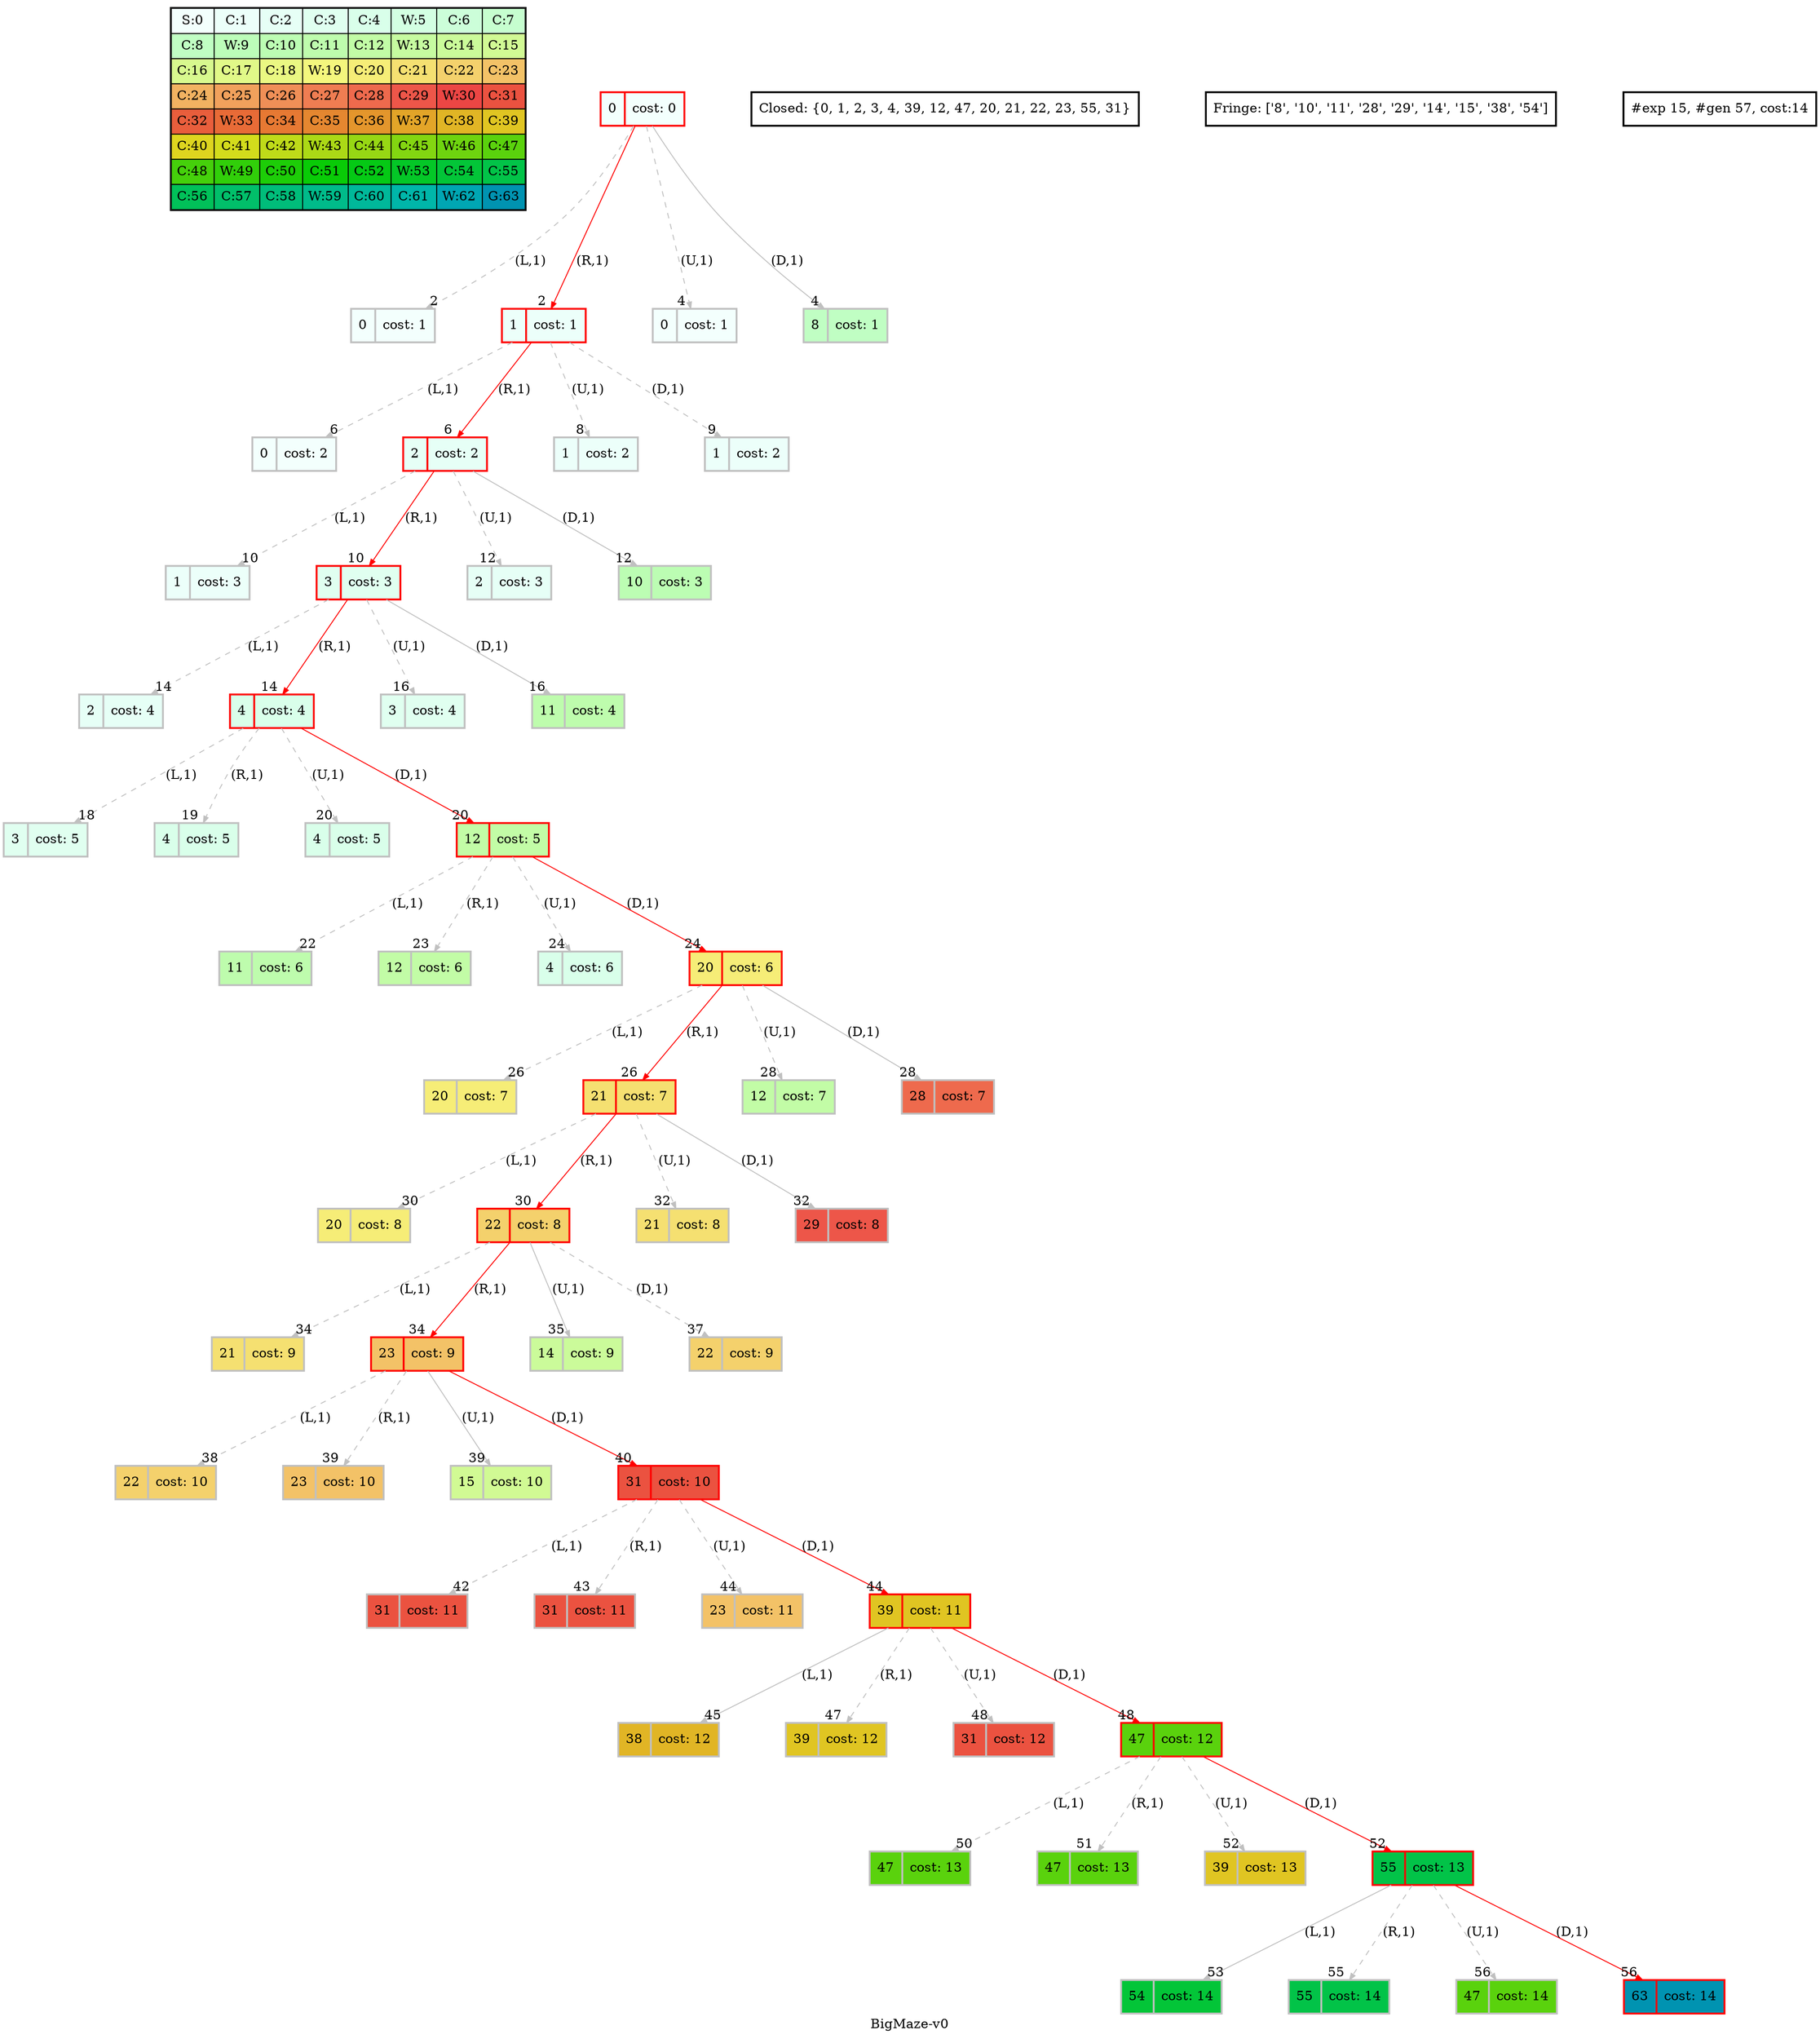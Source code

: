 digraph BigMaze { label="BigMaze-v0" nodesep=1 ranksep="1.2" node [shape=record penwidth=2] edge [arrowsize=0.7] 
subgraph MAP {label=Map;map [shape=plaintext label=<<table border="1" cellpadding="5" cellspacing="0" cellborder="1"><tr><td bgcolor="0.46862745 0.04925994 0.99969645 1.        ">S:0</td><td bgcolor="0.45294118 0.07385253 0.99931706 1.        ">C:1</td><td bgcolor="0.4372549  0.09840028 0.99878599 1.        ">C:2</td><td bgcolor="0.42156863 0.12288829 0.99810333 1.        ">C:3</td><td bgcolor="0.40588235 0.1473017  0.99726917 1.        ">C:4</td><td bgcolor="0.39019608 0.17162568 0.99628365 1.        ">W:5</td><td bgcolor="0.3745098  0.19584547 0.99514692 1.        ">C:6</td><td bgcolor="0.35882353 0.21994636 0.99385914 1.        ">C:7</td></tr><tr><td bgcolor="0.34313725 0.24391372 0.99242051 1.        ">C:8</td><td bgcolor="0.32745098 0.267733   0.99083125 1.        ">W:9</td><td bgcolor="0.31176471 0.29138975 0.98909161 1.        ">C:10</td><td bgcolor="0.29607843 0.31486959 0.98720184 1.        ">C:11</td><td bgcolor="0.28039216 0.33815827 0.98516223 1.        ">C:12</td><td bgcolor="0.26470588 0.36124167 0.9829731  1.        ">W:13</td><td bgcolor="0.24901961 0.38410575 0.98063477 1.        ">C:14</td><td bgcolor="0.23333333 0.40673664 0.9781476  1.        ">C:15</td></tr><tr><td bgcolor="0.21764706 0.42912061 0.97551197 1.        ">C:16</td><td bgcolor="0.20196078 0.45124406 0.97272827 1.        ">C:17</td><td bgcolor="0.18627451 0.47309356 0.96979694 1.        ">C:18</td><td bgcolor="0.17058824 0.49465584 0.9667184  1.        ">W:19</td><td bgcolor="0.15490196 0.51591783 0.96349314 1.        ">C:20</td><td bgcolor="0.13921569 0.5368666  0.96012165 1.        ">C:21</td><td bgcolor="0.12352941 0.55748944 0.95660442 1.        ">C:22</td><td bgcolor="0.10784314 0.57777383 0.952942   1.        ">C:23</td></tr><tr><td bgcolor="0.09215686 0.59770746 0.94913494 1.        ">C:24</td><td bgcolor="0.07647059 0.61727822 0.94518383 1.        ">C:25</td><td bgcolor="0.06078431 0.63647424 0.94108925 1.        ">C:26</td><td bgcolor="0.04509804 0.65528385 0.93685184 1.        ">C:27</td><td bgcolor="0.02941176 0.67369564 0.93247223 1.        ">C:28</td><td bgcolor="0.01372549 0.69169844 0.92795109 1.        ">C:29</td><td bgcolor="0.00196078 0.70928131 0.92328911 1.        ">W:30</td><td bgcolor="0.01764706 0.72643357 0.91848699 1.        ">C:31</td></tr><tr><td bgcolor="0.03333333 0.74314483 0.91354546 1.        ">C:32</td><td bgcolor="0.04901961 0.75940492 0.90846527 1.        ">W:33</td><td bgcolor="0.06470588 0.77520398 0.9032472  1.        ">C:34</td><td bgcolor="0.08039216 0.79053241 0.89789203 1.        ">C:35</td><td bgcolor="0.09607843 0.80538092 0.89240058 1.        ">C:36</td><td bgcolor="0.11176471 0.81974048 0.88677369 1.        ">W:37</td><td bgcolor="0.12745098 0.83360239 0.88101219 1.        ">C:38</td><td bgcolor="0.14313725 0.84695821 0.87511698 1.        ">C:39</td></tr><tr><td bgcolor="0.15882353 0.85979985 0.86908895 1.        ">C:40</td><td bgcolor="0.1745098  0.87211951 0.862929   1.        ">C:41</td><td bgcolor="0.19019608 0.88390971 0.85663808 1.        ">C:42</td><td bgcolor="0.20588235 0.89516329 0.85021714 1.        ">W:43</td><td bgcolor="0.22156863 0.90587342 0.84366715 1.        ">C:44</td><td bgcolor="0.2372549  0.9160336  0.83698911 1.        ">C:45</td><td bgcolor="0.25294118 0.92563766 0.83018403 1.        ">W:46</td><td bgcolor="0.26862745 0.93467977 0.82325295 1.        ">C:47</td></tr><tr><td bgcolor="0.28431373 0.94315443 0.81619691 1.        ">C:48</td><td bgcolor="0.3        0.95105652 0.80901699 1.        ">W:49</td><td bgcolor="0.31568627 0.95838122 0.80171428 1.        ">C:50</td><td bgcolor="0.33137255 0.96512409 0.79428989 1.        ">C:51</td><td bgcolor="0.34705882 0.97128103 0.78674494 1.        ">C:52</td><td bgcolor="0.3627451  0.97684832 0.77908057 1.        ">W:53</td><td bgcolor="0.37843137 0.98182256 0.77129796 1.        ">C:54</td><td bgcolor="0.39411765 0.98620075 0.76339828 1.        ">C:55</td></tr><tr><td bgcolor="0.40980392 0.98998021 0.75538273 1.        ">C:56</td><td bgcolor="0.4254902  0.99315867 0.74725253 1.        ">C:57</td><td bgcolor="0.44117647 0.99573418 0.73900892 1.        ">C:58</td><td bgcolor="0.45686275 0.99770518 0.73065313 1.        ">W:59</td><td bgcolor="0.47254902 0.99907048 0.72218645 1.        ">C:60</td><td bgcolor="0.48823529 0.99982925 0.71361015 1.        ">C:61</td><td bgcolor="0.51176471 0.99982925 0.70054304 1.        ">W:62</td><td bgcolor="0.52745098 0.99907048 0.69169844 1.        ">G:63</td></tr></table>>]} 
"0_0" [label="<f0>0 |<f1> cost: 0" style=filled color=grey fillcolor="0.46862745 0.04925994 0.99969645 1.        "];  
"0_0.0-0" [label="<f0>0 |<f1> cost: 1" style=filled color=grey fillcolor="0.46862745 0.04925994 0.99969645 1.        "];   "0_0" -> "0_0.0-0" [label="(L,1)" headlabel=" 2 " style="dashed" color=grey ]; "0_c" [label="Closed: {0}" shape=box]; "0_fr" [label="Fringe: []" shape=box];
"0_0" [label="<f0>0 |<f1> cost: 0" style=filled color=black color=red fillcolor="0.46862745 0.04925994 0.99969645 1.        "];  "0_0.1-1" [label="<f0>1 |<f1> cost: 1" style=filled color=grey color=red fillcolor="0.45294118 0.07385253 0.99931706 1.        "];   "0_0" -> "0_0.1-1" [label="(R,1)" headlabel=" 2 " style="" color=grey color=red ]; "0_c" [label="Closed: {0}" shape=box]; "0_fr" [label="Fringe: []" shape=box];
"0_0.0-2" [label="<f0>0 |<f1> cost: 1" style=filled color=grey fillcolor="0.46862745 0.04925994 0.99969645 1.        "];   "0_0" -> "0_0.0-2" [label="(U,1)" headlabel=" 4 " style="dashed" color=grey ]; "0_c" [label="Closed: {0}" shape=box]; "0_fr" [label="Fringe: ['1']" shape=box];
"0_0.8-3" [label="<f0>8 |<f1> cost: 1" style=filled color=grey fillcolor="0.34313725 0.24391372 0.99242051 1.        "];   "0_0" -> "0_0.8-3" [label="(D,1)" headlabel=" 4 " style="" color=grey ]; "0_c" [label="Closed: {0}" shape=box]; "0_fr" [label="Fringe: ['1']" shape=box];
"0_0.1.0-0" [label="<f0>0 |<f1> cost: 2" style=filled color=grey fillcolor="0.46862745 0.04925994 0.99969645 1.        "];   "0_0.1-1" -> "0_0.1.0-0" [label="(L,1)" headlabel=" 6 " style="dashed" color=grey ]; "0_c" [label="Closed: {0, 1}" shape=box]; "0_fr" [label="Fringe: ['8']" shape=box];
"0_0.1-1" [label="<f0>1 |<f1> cost: 1" style=filled color=black color=red fillcolor="0.45294118 0.07385253 0.99931706 1.        "];  "0_0.1.2-1" [label="<f0>2 |<f1> cost: 2" style=filled color=grey color=red fillcolor="0.4372549  0.09840028 0.99878599 1.        "];   "0_0.1-1" -> "0_0.1.2-1" [label="(R,1)" headlabel=" 6 " style="" color=grey color=red ]; "0_c" [label="Closed: {0, 1}" shape=box]; "0_fr" [label="Fringe: ['8']" shape=box];
"0_0.1.1-2" [label="<f0>1 |<f1> cost: 2" style=filled color=grey fillcolor="0.45294118 0.07385253 0.99931706 1.        "];   "0_0.1-1" -> "0_0.1.1-2" [label="(U,1)" headlabel=" 8 " style="dashed" color=grey ]; "0_c" [label="Closed: {0, 1}" shape=box]; "0_fr" [label="Fringe: ['8', '2']" shape=box];
"0_0.1.1-3" [label="<f0>1 |<f1> cost: 2" style=filled color=grey fillcolor="0.45294118 0.07385253 0.99931706 1.        "];   "0_0.1-1" -> "0_0.1.1-3" [label="(D,1)" headlabel=" 9 " style="dashed" color=grey ]; "0_c" [label="Closed: {0, 1}" shape=box]; "0_fr" [label="Fringe: ['8', '2']" shape=box];
"0_0.1.2.1-0" [label="<f0>1 |<f1> cost: 3" style=filled color=grey fillcolor="0.45294118 0.07385253 0.99931706 1.        "];   "0_0.1.2-1" -> "0_0.1.2.1-0" [label="(L,1)" headlabel=" 10 " style="dashed" color=grey ]; "0_c" [label="Closed: {0, 1, 2}" shape=box]; "0_fr" [label="Fringe: ['8']" shape=box];
"0_0.1.2-1" [label="<f0>2 |<f1> cost: 2" style=filled color=black color=red fillcolor="0.4372549  0.09840028 0.99878599 1.        "];  "0_0.1.2.3-1" [label="<f0>3 |<f1> cost: 3" style=filled color=grey color=red fillcolor="0.42156863 0.12288829 0.99810333 1.        "];   "0_0.1.2-1" -> "0_0.1.2.3-1" [label="(R,1)" headlabel=" 10 " style="" color=grey color=red ]; "0_c" [label="Closed: {0, 1, 2}" shape=box]; "0_fr" [label="Fringe: ['8']" shape=box];
"0_0.1.2.2-2" [label="<f0>2 |<f1> cost: 3" style=filled color=grey fillcolor="0.4372549  0.09840028 0.99878599 1.        "];   "0_0.1.2-1" -> "0_0.1.2.2-2" [label="(U,1)" headlabel=" 12 " style="dashed" color=grey ]; "0_c" [label="Closed: {0, 1, 2}" shape=box]; "0_fr" [label="Fringe: ['8', '3']" shape=box];
"0_0.1.2.10-3" [label="<f0>10 |<f1> cost: 3" style=filled color=grey fillcolor="0.31176471 0.29138975 0.98909161 1.        "];   "0_0.1.2-1" -> "0_0.1.2.10-3" [label="(D,1)" headlabel=" 12 " style="" color=grey ]; "0_c" [label="Closed: {0, 1, 2}" shape=box]; "0_fr" [label="Fringe: ['8', '3']" shape=box];
"0_0.1.2.3.2-0" [label="<f0>2 |<f1> cost: 4" style=filled color=grey fillcolor="0.4372549  0.09840028 0.99878599 1.        "];   "0_0.1.2.3-1" -> "0_0.1.2.3.2-0" [label="(L,1)" headlabel=" 14 " style="dashed" color=grey ]; "0_c" [label="Closed: {0, 1, 2, 3}" shape=box]; "0_fr" [label="Fringe: ['8', '10']" shape=box];
"0_0.1.2.3-1" [label="<f0>3 |<f1> cost: 3" style=filled color=black color=red fillcolor="0.42156863 0.12288829 0.99810333 1.        "];  "0_0.1.2.3.4-1" [label="<f0>4 |<f1> cost: 4" style=filled color=grey color=red fillcolor="0.40588235 0.1473017  0.99726917 1.        "];   "0_0.1.2.3-1" -> "0_0.1.2.3.4-1" [label="(R,1)" headlabel=" 14 " style="" color=grey color=red ]; "0_c" [label="Closed: {0, 1, 2, 3}" shape=box]; "0_fr" [label="Fringe: ['8', '10']" shape=box];
"0_0.1.2.3.3-2" [label="<f0>3 |<f1> cost: 4" style=filled color=grey fillcolor="0.42156863 0.12288829 0.99810333 1.        "];   "0_0.1.2.3-1" -> "0_0.1.2.3.3-2" [label="(U,1)" headlabel=" 16 " style="dashed" color=grey ]; "0_c" [label="Closed: {0, 1, 2, 3}" shape=box]; "0_fr" [label="Fringe: ['8', '10', '4']" shape=box];
"0_0.1.2.3.11-3" [label="<f0>11 |<f1> cost: 4" style=filled color=grey fillcolor="0.29607843 0.31486959 0.98720184 1.        "];   "0_0.1.2.3-1" -> "0_0.1.2.3.11-3" [label="(D,1)" headlabel=" 16 " style="" color=grey ]; "0_c" [label="Closed: {0, 1, 2, 3}" shape=box]; "0_fr" [label="Fringe: ['8', '10', '4']" shape=box];
"0_0.1.2.3.4.3-0" [label="<f0>3 |<f1> cost: 5" style=filled color=grey fillcolor="0.42156863 0.12288829 0.99810333 1.        "];   "0_0.1.2.3.4-1" -> "0_0.1.2.3.4.3-0" [label="(L,1)" headlabel=" 18 " style="dashed" color=grey ]; "0_c" [label="Closed: {0, 1, 2, 3, 4}" shape=box]; "0_fr" [label="Fringe: ['8', '10', '11']" shape=box];
"0_0.1.2.3.4.4-1" [label="<f0>4 |<f1> cost: 5" style=filled color=grey fillcolor="0.40588235 0.1473017  0.99726917 1.        "];   "0_0.1.2.3.4-1" -> "0_0.1.2.3.4.4-1" [label="(R,1)" headlabel=" 19 " style="dashed" color=grey ]; "0_c" [label="Closed: {0, 1, 2, 3, 4}" shape=box]; "0_fr" [label="Fringe: ['8', '10', '11']" shape=box];
"0_0.1.2.3.4.4-2" [label="<f0>4 |<f1> cost: 5" style=filled color=grey fillcolor="0.40588235 0.1473017  0.99726917 1.        "];   "0_0.1.2.3.4-1" -> "0_0.1.2.3.4.4-2" [label="(U,1)" headlabel=" 20 " style="dashed" color=grey ]; "0_c" [label="Closed: {0, 1, 2, 3, 4}" shape=box]; "0_fr" [label="Fringe: ['8', '10', '11']" shape=box];
"0_0.1.2.3.4-1" [label="<f0>4 |<f1> cost: 4" style=filled color=black color=red fillcolor="0.40588235 0.1473017  0.99726917 1.        "];  "0_0.1.2.3.4.12-3" [label="<f0>12 |<f1> cost: 5" style=filled color=grey color=red fillcolor="0.28039216 0.33815827 0.98516223 1.        "];   "0_0.1.2.3.4-1" -> "0_0.1.2.3.4.12-3" [label="(D,1)" headlabel=" 20 " style="" color=grey color=red ]; "0_c" [label="Closed: {0, 1, 2, 3, 4}" shape=box]; "0_fr" [label="Fringe: ['8', '10', '11']" shape=box];
"0_0.1.2.3.4.12.11-0" [label="<f0>11 |<f1> cost: 6" style=filled color=grey fillcolor="0.29607843 0.31486959 0.98720184 1.        "];   "0_0.1.2.3.4.12-3" -> "0_0.1.2.3.4.12.11-0" [label="(L,1)" headlabel=" 22 " style="dashed" color=grey ]; "0_c" [label="Closed: {0, 1, 2, 3, 4, 12}" shape=box]; "0_fr" [label="Fringe: ['8', '10', '11']" shape=box];
"0_0.1.2.3.4.12.12-1" [label="<f0>12 |<f1> cost: 6" style=filled color=grey fillcolor="0.28039216 0.33815827 0.98516223 1.        "];   "0_0.1.2.3.4.12-3" -> "0_0.1.2.3.4.12.12-1" [label="(R,1)" headlabel=" 23 " style="dashed" color=grey ]; "0_c" [label="Closed: {0, 1, 2, 3, 4, 12}" shape=box]; "0_fr" [label="Fringe: ['8', '10', '11']" shape=box];
"0_0.1.2.3.4.12.4-2" [label="<f0>4 |<f1> cost: 6" style=filled color=grey fillcolor="0.40588235 0.1473017  0.99726917 1.        "];   "0_0.1.2.3.4.12-3" -> "0_0.1.2.3.4.12.4-2" [label="(U,1)" headlabel=" 24 " style="dashed" color=grey ]; "0_c" [label="Closed: {0, 1, 2, 3, 4, 12}" shape=box]; "0_fr" [label="Fringe: ['8', '10', '11']" shape=box];
"0_0.1.2.3.4.12-3" [label="<f0>12 |<f1> cost: 5" style=filled color=black color=red fillcolor="0.28039216 0.33815827 0.98516223 1.        "];  "0_0.1.2.3.4.12.20-3" [label="<f0>20 |<f1> cost: 6" style=filled color=grey color=red fillcolor="0.15490196 0.51591783 0.96349314 1.        "];   "0_0.1.2.3.4.12-3" -> "0_0.1.2.3.4.12.20-3" [label="(D,1)" headlabel=" 24 " style="" color=grey color=red ]; "0_c" [label="Closed: {0, 1, 2, 3, 4, 12}" shape=box]; "0_fr" [label="Fringe: ['8', '10', '11']" shape=box];
"0_0.1.2.3.4.12.20.20-0" [label="<f0>20 |<f1> cost: 7" style=filled color=grey fillcolor="0.15490196 0.51591783 0.96349314 1.        "];   "0_0.1.2.3.4.12.20-3" -> "0_0.1.2.3.4.12.20.20-0" [label="(L,1)" headlabel=" 26 " style="dashed" color=grey ]; "0_c" [label="Closed: {0, 1, 2, 3, 4, 12, 20}" shape=box]; "0_fr" [label="Fringe: ['8', '10', '11']" shape=box];
"0_0.1.2.3.4.12.20-3" [label="<f0>20 |<f1> cost: 6" style=filled color=black color=red fillcolor="0.15490196 0.51591783 0.96349314 1.        "];  "0_0.1.2.3.4.12.20.21-1" [label="<f0>21 |<f1> cost: 7" style=filled color=grey color=red fillcolor="0.13921569 0.5368666  0.96012165 1.        "];   "0_0.1.2.3.4.12.20-3" -> "0_0.1.2.3.4.12.20.21-1" [label="(R,1)" headlabel=" 26 " style="" color=grey color=red ]; "0_c" [label="Closed: {0, 1, 2, 3, 4, 12, 20}" shape=box]; "0_fr" [label="Fringe: ['8', '10', '11']" shape=box];
"0_0.1.2.3.4.12.20.12-2" [label="<f0>12 |<f1> cost: 7" style=filled color=grey fillcolor="0.28039216 0.33815827 0.98516223 1.        "];   "0_0.1.2.3.4.12.20-3" -> "0_0.1.2.3.4.12.20.12-2" [label="(U,1)" headlabel=" 28 " style="dashed" color=grey ]; "0_c" [label="Closed: {0, 1, 2, 3, 4, 12, 20}" shape=box]; "0_fr" [label="Fringe: ['8', '10', '11', '21']" shape=box];
"0_0.1.2.3.4.12.20.28-3" [label="<f0>28 |<f1> cost: 7" style=filled color=grey fillcolor="0.02941176 0.67369564 0.93247223 1.        "];   "0_0.1.2.3.4.12.20-3" -> "0_0.1.2.3.4.12.20.28-3" [label="(D,1)" headlabel=" 28 " style="" color=grey ]; "0_c" [label="Closed: {0, 1, 2, 3, 4, 12, 20}" shape=box]; "0_fr" [label="Fringe: ['8', '10', '11', '21']" shape=box];
"0_0.1.2.3.4.12.20.21.20-0" [label="<f0>20 |<f1> cost: 8" style=filled color=grey fillcolor="0.15490196 0.51591783 0.96349314 1.        "];   "0_0.1.2.3.4.12.20.21-1" -> "0_0.1.2.3.4.12.20.21.20-0" [label="(L,1)" headlabel=" 30 " style="dashed" color=grey ]; "0_c" [label="Closed: {0, 1, 2, 3, 4, 12, 20, 21}" shape=box]; "0_fr" [label="Fringe: ['8', '10', '11', '28']" shape=box];
"0_0.1.2.3.4.12.20.21-1" [label="<f0>21 |<f1> cost: 7" style=filled color=black color=red fillcolor="0.13921569 0.5368666  0.96012165 1.        "];  "0_0.1.2.3.4.12.20.21.22-1" [label="<f0>22 |<f1> cost: 8" style=filled color=grey color=red fillcolor="0.12352941 0.55748944 0.95660442 1.        "];   "0_0.1.2.3.4.12.20.21-1" -> "0_0.1.2.3.4.12.20.21.22-1" [label="(R,1)" headlabel=" 30 " style="" color=grey color=red ]; "0_c" [label="Closed: {0, 1, 2, 3, 4, 12, 20, 21}" shape=box]; "0_fr" [label="Fringe: ['8', '10', '11', '28']" shape=box];
"0_0.1.2.3.4.12.20.21.21-2" [label="<f0>21 |<f1> cost: 8" style=filled color=grey fillcolor="0.13921569 0.5368666  0.96012165 1.        "];   "0_0.1.2.3.4.12.20.21-1" -> "0_0.1.2.3.4.12.20.21.21-2" [label="(U,1)" headlabel=" 32 " style="dashed" color=grey ]; "0_c" [label="Closed: {0, 1, 2, 3, 4, 12, 20, 21}" shape=box]; "0_fr" [label="Fringe: ['8', '10', '11', '28', '22']" shape=box];
"0_0.1.2.3.4.12.20.21.29-3" [label="<f0>29 |<f1> cost: 8" style=filled color=grey fillcolor="0.01372549 0.69169844 0.92795109 1.        "];   "0_0.1.2.3.4.12.20.21-1" -> "0_0.1.2.3.4.12.20.21.29-3" [label="(D,1)" headlabel=" 32 " style="" color=grey ]; "0_c" [label="Closed: {0, 1, 2, 3, 4, 12, 20, 21}" shape=box]; "0_fr" [label="Fringe: ['8', '10', '11', '28', '22']" shape=box];
"0_0.1.2.3.4.12.20.21.22.21-0" [label="<f0>21 |<f1> cost: 9" style=filled color=grey fillcolor="0.13921569 0.5368666  0.96012165 1.        "];   "0_0.1.2.3.4.12.20.21.22-1" -> "0_0.1.2.3.4.12.20.21.22.21-0" [label="(L,1)" headlabel=" 34 " style="dashed" color=grey ]; "0_c" [label="Closed: {0, 1, 2, 3, 4, 12, 20, 21, 22}" shape=box]; "0_fr" [label="Fringe: ['8', '10', '11', '28', '29']" shape=box];
"0_0.1.2.3.4.12.20.21.22-1" [label="<f0>22 |<f1> cost: 8" style=filled color=black color=red fillcolor="0.12352941 0.55748944 0.95660442 1.        "];  "0_0.1.2.3.4.12.20.21.22.23-1" [label="<f0>23 |<f1> cost: 9" style=filled color=grey color=red fillcolor="0.10784314 0.57777383 0.952942   1.        "];   "0_0.1.2.3.4.12.20.21.22-1" -> "0_0.1.2.3.4.12.20.21.22.23-1" [label="(R,1)" headlabel=" 34 " style="" color=grey color=red ]; "0_c" [label="Closed: {0, 1, 2, 3, 4, 12, 20, 21, 22}" shape=box]; "0_fr" [label="Fringe: ['8', '10', '11', '28', '29']" shape=box];
"0_0.1.2.3.4.12.20.21.22.14-2" [label="<f0>14 |<f1> cost: 9" style=filled color=grey fillcolor="0.24901961 0.38410575 0.98063477 1.        "];   "0_0.1.2.3.4.12.20.21.22-1" -> "0_0.1.2.3.4.12.20.21.22.14-2" [label="(U,1)" headlabel=" 35 " style="" color=grey ]; "0_c" [label="Closed: {0, 1, 2, 3, 4, 12, 20, 21, 22}" shape=box]; "0_fr" [label="Fringe: ['8', '10', '11', '28', '29', '23']" shape=box];
"0_0.1.2.3.4.12.20.21.22.22-3" [label="<f0>22 |<f1> cost: 9" style=filled color=grey fillcolor="0.12352941 0.55748944 0.95660442 1.        "];   "0_0.1.2.3.4.12.20.21.22-1" -> "0_0.1.2.3.4.12.20.21.22.22-3" [label="(D,1)" headlabel=" 37 " style="dashed" color=grey ]; "0_c" [label="Closed: {0, 1, 2, 3, 4, 12, 20, 21, 22}" shape=box]; "0_fr" [label="Fringe: ['8', '10', '11', '28', '29', '23', '14']" shape=box];
"0_0.1.2.3.4.12.20.21.22.23.22-0" [label="<f0>22 |<f1> cost: 10" style=filled color=grey fillcolor="0.12352941 0.55748944 0.95660442 1.        "];   "0_0.1.2.3.4.12.20.21.22.23-1" -> "0_0.1.2.3.4.12.20.21.22.23.22-0" [label="(L,1)" headlabel=" 38 " style="dashed" color=grey ]; "0_c" [label="Closed: {0, 1, 2, 3, 4, 12, 20, 21, 22, 23}" shape=box]; "0_fr" [label="Fringe: ['8', '10', '11', '28', '29', '14']" shape=box];
"0_0.1.2.3.4.12.20.21.22.23.23-1" [label="<f0>23 |<f1> cost: 10" style=filled color=grey fillcolor="0.10784314 0.57777383 0.952942   1.        "];   "0_0.1.2.3.4.12.20.21.22.23-1" -> "0_0.1.2.3.4.12.20.21.22.23.23-1" [label="(R,1)" headlabel=" 39 " style="dashed" color=grey ]; "0_c" [label="Closed: {0, 1, 2, 3, 4, 12, 20, 21, 22, 23}" shape=box]; "0_fr" [label="Fringe: ['8', '10', '11', '28', '29', '14']" shape=box];
"0_0.1.2.3.4.12.20.21.22.23-1" [label="<f0>23 |<f1> cost: 9" style=filled color=black color=red fillcolor="0.10784314 0.57777383 0.952942   1.        "];  "0_0.1.2.3.4.12.20.21.22.23.15-2" [label="<f0>15 |<f1> cost: 10" style=filled color=grey fillcolor="0.23333333 0.40673664 0.9781476  1.        "];   "0_0.1.2.3.4.12.20.21.22.23-1" -> "0_0.1.2.3.4.12.20.21.22.23.15-2" [label="(U,1)" headlabel=" 39 " style="" color=grey ]; "0_c" [label="Closed: {0, 1, 2, 3, 4, 12, 20, 21, 22, 23}" shape=box]; "0_fr" [label="Fringe: ['8', '10', '11', '28', '29', '14']" shape=box];
"0_0.1.2.3.4.12.20.21.22.23.31-3" [label="<f0>31 |<f1> cost: 10" style=filled color=grey color=red fillcolor="0.01764706 0.72643357 0.91848699 1.        "];   "0_0.1.2.3.4.12.20.21.22.23-1" -> "0_0.1.2.3.4.12.20.21.22.23.31-3" [label="(D,1)" headlabel=" 40 " style="" color=grey color=red ]; "0_c" [label="Closed: {0, 1, 2, 3, 4, 12, 20, 21, 22, 23}" shape=box]; "0_fr" [label="Fringe: ['8', '10', '11', '28', '29', '14', '15']" shape=box];
"0_0.1.2.3.4.12.20.21.22.23.31.31-0" [label="<f0>31 |<f1> cost: 11" style=filled color=grey fillcolor="0.01764706 0.72643357 0.91848699 1.        "];   "0_0.1.2.3.4.12.20.21.22.23.31-3" -> "0_0.1.2.3.4.12.20.21.22.23.31.31-0" [label="(L,1)" headlabel=" 42 " style="dashed" color=grey ]; "0_c" [label="Closed: {0, 1, 2, 3, 4, 12, 20, 21, 22, 23, 31}" shape=box]; "0_fr" [label="Fringe: ['8', '10', '11', '28', '29', '14', '15']" shape=box];
"0_0.1.2.3.4.12.20.21.22.23.31.31-1" [label="<f0>31 |<f1> cost: 11" style=filled color=grey fillcolor="0.01764706 0.72643357 0.91848699 1.        "];   "0_0.1.2.3.4.12.20.21.22.23.31-3" -> "0_0.1.2.3.4.12.20.21.22.23.31.31-1" [label="(R,1)" headlabel=" 43 " style="dashed" color=grey ]; "0_c" [label="Closed: {0, 1, 2, 3, 4, 12, 20, 21, 22, 23, 31}" shape=box]; "0_fr" [label="Fringe: ['8', '10', '11', '28', '29', '14', '15']" shape=box];
"0_0.1.2.3.4.12.20.21.22.23.31.23-2" [label="<f0>23 |<f1> cost: 11" style=filled color=grey fillcolor="0.10784314 0.57777383 0.952942   1.        "];   "0_0.1.2.3.4.12.20.21.22.23.31-3" -> "0_0.1.2.3.4.12.20.21.22.23.31.23-2" [label="(U,1)" headlabel=" 44 " style="dashed" color=grey ]; "0_c" [label="Closed: {0, 1, 2, 3, 4, 12, 20, 21, 22, 23, 31}" shape=box]; "0_fr" [label="Fringe: ['8', '10', '11', '28', '29', '14', '15']" shape=box];
"0_0.1.2.3.4.12.20.21.22.23.31-3" [label="<f0>31 |<f1> cost: 10" style=filled color=black color=red fillcolor="0.01764706 0.72643357 0.91848699 1.        "];  "0_0.1.2.3.4.12.20.21.22.23.31.39-3" [label="<f0>39 |<f1> cost: 11" style=filled color=grey color=red fillcolor="0.14313725 0.84695821 0.87511698 1.        "];   "0_0.1.2.3.4.12.20.21.22.23.31-3" -> "0_0.1.2.3.4.12.20.21.22.23.31.39-3" [label="(D,1)" headlabel=" 44 " style="" color=grey color=red ]; "0_c" [label="Closed: {0, 1, 2, 3, 4, 12, 20, 21, 22, 23, 31}" shape=box]; "0_fr" [label="Fringe: ['8', '10', '11', '28', '29', '14', '15']" shape=box];
"0_0.1.2.3.4.12.20.21.22.23.31.39-3" [label="<f0>39 |<f1> cost: 11" style=filled color=black color=red fillcolor="0.14313725 0.84695821 0.87511698 1.        "];  "0_0.1.2.3.4.12.20.21.22.23.31.39.38-0" [label="<f0>38 |<f1> cost: 12" style=filled color=grey fillcolor="0.12745098 0.83360239 0.88101219 1.        "];   "0_0.1.2.3.4.12.20.21.22.23.31.39-3" -> "0_0.1.2.3.4.12.20.21.22.23.31.39.38-0" [label="(L,1)" headlabel=" 45 " style="" color=grey ]; "0_c" [label="Closed: {0, 1, 2, 3, 4, 39, 12, 20, 21, 22, 23, 31}" shape=box]; "0_fr" [label="Fringe: ['8', '10', '11', '28', '29', '14', '15']" shape=box];
"0_0.1.2.3.4.12.20.21.22.23.31.39.39-1" [label="<f0>39 |<f1> cost: 12" style=filled color=grey fillcolor="0.14313725 0.84695821 0.87511698 1.        "];   "0_0.1.2.3.4.12.20.21.22.23.31.39-3" -> "0_0.1.2.3.4.12.20.21.22.23.31.39.39-1" [label="(R,1)" headlabel=" 47 " style="dashed" color=grey ]; "0_c" [label="Closed: {0, 1, 2, 3, 4, 39, 12, 20, 21, 22, 23, 31}" shape=box]; "0_fr" [label="Fringe: ['8', '10', '11', '28', '29', '14', '15', '38']" shape=box];
"0_0.1.2.3.4.12.20.21.22.23.31.39.31-2" [label="<f0>31 |<f1> cost: 12" style=filled color=grey fillcolor="0.01764706 0.72643357 0.91848699 1.        "];   "0_0.1.2.3.4.12.20.21.22.23.31.39-3" -> "0_0.1.2.3.4.12.20.21.22.23.31.39.31-2" [label="(U,1)" headlabel=" 48 " style="dashed" color=grey ]; "0_c" [label="Closed: {0, 1, 2, 3, 4, 39, 12, 20, 21, 22, 23, 31}" shape=box]; "0_fr" [label="Fringe: ['8', '10', '11', '28', '29', '14', '15', '38']" shape=box];
"0_0.1.2.3.4.12.20.21.22.23.31.39.47-3" [label="<f0>47 |<f1> cost: 12" style=filled color=grey color=red fillcolor="0.26862745 0.93467977 0.82325295 1.        "];   "0_0.1.2.3.4.12.20.21.22.23.31.39-3" -> "0_0.1.2.3.4.12.20.21.22.23.31.39.47-3" [label="(D,1)" headlabel=" 48 " style="" color=grey color=red ]; "0_c" [label="Closed: {0, 1, 2, 3, 4, 39, 12, 20, 21, 22, 23, 31}" shape=box]; "0_fr" [label="Fringe: ['8', '10', '11', '28', '29', '14', '15', '38']" shape=box];
"0_0.1.2.3.4.12.20.21.22.23.31.39.47.47-0" [label="<f0>47 |<f1> cost: 13" style=filled color=grey fillcolor="0.26862745 0.93467977 0.82325295 1.        "];   "0_0.1.2.3.4.12.20.21.22.23.31.39.47-3" -> "0_0.1.2.3.4.12.20.21.22.23.31.39.47.47-0" [label="(L,1)" headlabel=" 50 " style="dashed" color=grey ]; "0_c" [label="Closed: {0, 1, 2, 3, 4, 39, 12, 47, 20, 21, 22, 23, 31}" shape=box]; "0_fr" [label="Fringe: ['8', '10', '11', '28', '29', '14', '15', '38']" shape=box];
"0_0.1.2.3.4.12.20.21.22.23.31.39.47.47-1" [label="<f0>47 |<f1> cost: 13" style=filled color=grey fillcolor="0.26862745 0.93467977 0.82325295 1.        "];   "0_0.1.2.3.4.12.20.21.22.23.31.39.47-3" -> "0_0.1.2.3.4.12.20.21.22.23.31.39.47.47-1" [label="(R,1)" headlabel=" 51 " style="dashed" color=grey ]; "0_c" [label="Closed: {0, 1, 2, 3, 4, 39, 12, 47, 20, 21, 22, 23, 31}" shape=box]; "0_fr" [label="Fringe: ['8', '10', '11', '28', '29', '14', '15', '38']" shape=box];
"0_0.1.2.3.4.12.20.21.22.23.31.39.47.39-2" [label="<f0>39 |<f1> cost: 13" style=filled color=grey fillcolor="0.14313725 0.84695821 0.87511698 1.        "];   "0_0.1.2.3.4.12.20.21.22.23.31.39.47-3" -> "0_0.1.2.3.4.12.20.21.22.23.31.39.47.39-2" [label="(U,1)" headlabel=" 52 " style="dashed" color=grey ]; "0_c" [label="Closed: {0, 1, 2, 3, 4, 39, 12, 47, 20, 21, 22, 23, 31}" shape=box]; "0_fr" [label="Fringe: ['8', '10', '11', '28', '29', '14', '15', '38']" shape=box];
"0_0.1.2.3.4.12.20.21.22.23.31.39.47-3" [label="<f0>47 |<f1> cost: 12" style=filled color=black color=red fillcolor="0.26862745 0.93467977 0.82325295 1.        "];  "0_0.1.2.3.4.12.20.21.22.23.31.39.47.55-3" [label="<f0>55 |<f1> cost: 13" style=filled color=grey color=red fillcolor="0.39411765 0.98620075 0.76339828 1.        "];   "0_0.1.2.3.4.12.20.21.22.23.31.39.47-3" -> "0_0.1.2.3.4.12.20.21.22.23.31.39.47.55-3" [label="(D,1)" headlabel=" 52 " style="" color=grey color=red ]; "0_c" [label="Closed: {0, 1, 2, 3, 4, 39, 12, 47, 20, 21, 22, 23, 31}" shape=box]; "0_fr" [label="Fringe: ['8', '10', '11', '28', '29', '14', '15', '38']" shape=box];
"0_0.1.2.3.4.12.20.21.22.23.31.39.47.55-3" [label="<f0>55 |<f1> cost: 13" style=filled color=black color=red fillcolor="0.39411765 0.98620075 0.76339828 1.        "];  "0_0.1.2.3.4.12.20.21.22.23.31.39.47.55.54-0" [label="<f0>54 |<f1> cost: 14" style=filled color=grey fillcolor="0.37843137 0.98182256 0.77129796 1.        "];   "0_0.1.2.3.4.12.20.21.22.23.31.39.47.55-3" -> "0_0.1.2.3.4.12.20.21.22.23.31.39.47.55.54-0" [label="(L,1)" headlabel=" 53 " style="" color=grey ]; "0_c" [label="Closed: {0, 1, 2, 3, 4, 39, 12, 47, 20, 21, 22, 23, 55, 31}" shape=box]; "0_fr" [label="Fringe: ['8', '10', '11', '28', '29', '14', '15', '38']" shape=box];
"0_0.1.2.3.4.12.20.21.22.23.31.39.47.55.55-1" [label="<f0>55 |<f1> cost: 14" style=filled color=grey fillcolor="0.39411765 0.98620075 0.76339828 1.        "];   "0_0.1.2.3.4.12.20.21.22.23.31.39.47.55-3" -> "0_0.1.2.3.4.12.20.21.22.23.31.39.47.55.55-1" [label="(R,1)" headlabel=" 55 " style="dashed" color=grey ]; "0_c" [label="Closed: {0, 1, 2, 3, 4, 39, 12, 47, 20, 21, 22, 23, 55, 31}" shape=box]; "0_fr" [label="Fringe: ['8', '10', '11', '28', '29', '14', '15', '38', '54']" shape=box];
"0_0.1.2.3.4.12.20.21.22.23.31.39.47.55.47-2" [label="<f0>47 |<f1> cost: 14" style=filled color=grey fillcolor="0.26862745 0.93467977 0.82325295 1.        "];   "0_0.1.2.3.4.12.20.21.22.23.31.39.47.55-3" -> "0_0.1.2.3.4.12.20.21.22.23.31.39.47.55.47-2" [label="(U,1)" headlabel=" 56 " style="dashed" color=grey ]; "0_c" [label="Closed: {0, 1, 2, 3, 4, 39, 12, 47, 20, 21, 22, 23, 55, 31}" shape=box]; "0_fr" [label="Fringe: ['8', '10', '11', '28', '29', '14', '15', '38', '54']" shape=box];

"0_0.1.2.3.4.12.20.21.22.23.31.39.47.55.63-3" [label="<f0>63 |<f1> cost: 14" style=filled color=black color=red fillcolor="0.52745098 0.99907048 0.69169844 1.        "]; /*GOALSTATE*/  "0_0.1.2.3.4.12.20.21.22.23.31.39.47.55-3" -> "0_0.1.2.3.4.12.20.21.22.23.31.39.47.55.63-3" [label="(D,1)" headlabel=" 56 " style="" color=grey color=red ]; "0_c" [label="Closed: {0, 1, 2, 3, 4, 39, 12, 47, 20, 21, 22, 23, 55, 31}" shape=box]; "0_fr" [label="Fringe: ['8', '10', '11', '28', '29', '14', '15', '38', '54']" shape=box]
"#exp 15, #gen 57, cost:14" [ shape=box ]; }
